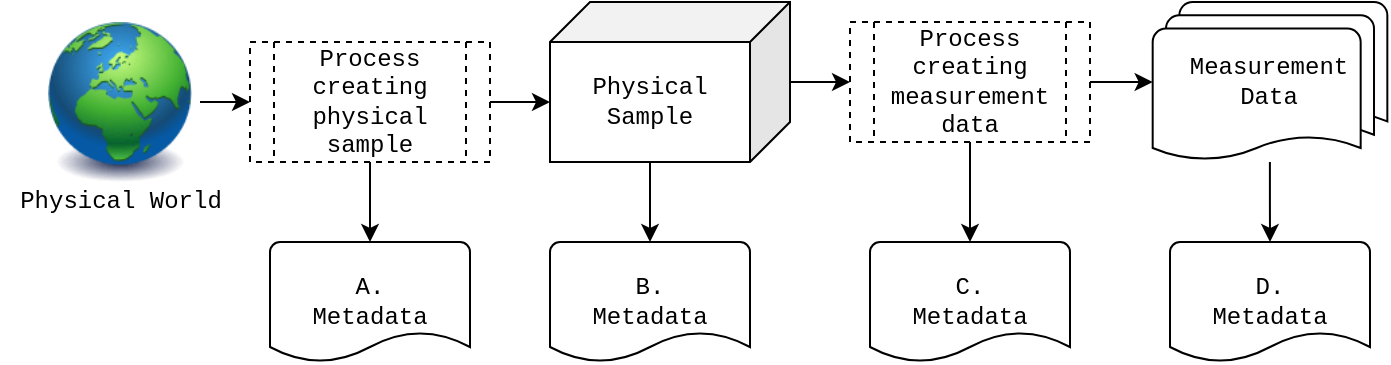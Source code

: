 <mxfile version="14.1.9" type="github">
  <diagram id="RGd7XV1pYTuo3tuU7DHx" name="Page-1">
    <mxGraphModel dx="1380" dy="1113" grid="1" gridSize="10" guides="1" tooltips="1" connect="1" arrows="1" fold="1" page="1" pageScale="1" pageWidth="850" pageHeight="1100" math="0" shadow="0">
      <root>
        <mxCell id="0" />
        <mxCell id="1" parent="0" />
        <mxCell id="s7zJEnfMQ0ALeU3BhG2H-8" style="edgeStyle=orthogonalEdgeStyle;rounded=0;orthogonalLoop=1;jettySize=auto;html=1;entryX=0;entryY=0;entryDx=120;entryDy=50;entryPerimeter=0;fontFamily=Cousine;fontSource=https%3A%2F%2Ffonts.googleapis.com%2Fcss%3Ffamily%3DCousine;" parent="1" source="s7zJEnfMQ0ALeU3BhG2H-9" target="s7zJEnfMQ0ALeU3BhG2H-1" edge="1">
          <mxGeometry relative="1" as="geometry" />
        </mxCell>
        <mxCell id="s7zJEnfMQ0ALeU3BhG2H-11" style="edgeStyle=orthogonalEdgeStyle;rounded=0;orthogonalLoop=1;jettySize=auto;html=1;exitX=1;exitY=0.5;exitDx=0;exitDy=0;entryX=0;entryY=0.5;entryDx=0;entryDy=0;" parent="1" source="JJYFXMo6sh2HrK5eS38Y-1" target="s7zJEnfMQ0ALeU3BhG2H-9" edge="1">
          <mxGeometry relative="1" as="geometry" />
        </mxCell>
        <mxCell id="s7zJEnfMQ0ALeU3BhG2H-16" style="edgeStyle=orthogonalEdgeStyle;rounded=0;orthogonalLoop=1;jettySize=auto;html=1;exitX=0;exitY=0;exitDx=70;exitDy=80;exitPerimeter=0;entryX=0.5;entryY=0;entryDx=0;entryDy=0;entryPerimeter=0;" parent="1" source="s7zJEnfMQ0ALeU3BhG2H-1" target="s7zJEnfMQ0ALeU3BhG2H-15" edge="1">
          <mxGeometry relative="1" as="geometry" />
        </mxCell>
        <mxCell id="s7zJEnfMQ0ALeU3BhG2H-19" style="edgeStyle=orthogonalEdgeStyle;rounded=0;orthogonalLoop=1;jettySize=auto;html=1;entryX=0;entryY=0.5;entryDx=0;entryDy=0;fontFamily=Cousine;fontSource=https%3A%2F%2Ffonts.googleapis.com%2Fcss%3Ffamily%3DCousine;" parent="1" source="s7zJEnfMQ0ALeU3BhG2H-1" target="s7zJEnfMQ0ALeU3BhG2H-18" edge="1">
          <mxGeometry relative="1" as="geometry" />
        </mxCell>
        <mxCell id="s7zJEnfMQ0ALeU3BhG2H-1" value="Physical&lt;br&gt;Sample" style="shape=cube;whiteSpace=wrap;html=1;boundedLbl=1;backgroundOutline=1;darkOpacity=0.05;darkOpacity2=0.1;flipH=1;fontFamily=Cousine;fontSource=https%3A%2F%2Ffonts.googleapis.com%2Fcss%3Ffamily%3DCousine;" parent="1" vertex="1">
          <mxGeometry x="330" y="40" width="120" height="80" as="geometry" />
        </mxCell>
        <mxCell id="s7zJEnfMQ0ALeU3BhG2H-24" style="edgeStyle=orthogonalEdgeStyle;rounded=0;orthogonalLoop=1;jettySize=auto;html=1;entryX=0.5;entryY=0;entryDx=0;entryDy=0;entryPerimeter=0;strokeWidth=1;" parent="1" source="s7zJEnfMQ0ALeU3BhG2H-4" target="s7zJEnfMQ0ALeU3BhG2H-23" edge="1">
          <mxGeometry relative="1" as="geometry" />
        </mxCell>
        <mxCell id="s7zJEnfMQ0ALeU3BhG2H-4" value="Measurement&lt;br&gt;Data" style="strokeWidth=1;html=1;shape=mxgraph.flowchart.multi-document;whiteSpace=wrap;fontFamily=Cousine;fontSource=https%3A%2F%2Ffonts.googleapis.com%2Fcss%3Ffamily%3DCousine;" parent="1" vertex="1">
          <mxGeometry x="631.34" y="40" width="117.33" height="80" as="geometry" />
        </mxCell>
        <mxCell id="s7zJEnfMQ0ALeU3BhG2H-5" value="A.&lt;br&gt;Metadata" style="strokeWidth=1;html=1;shape=mxgraph.flowchart.document2;whiteSpace=wrap;size=0.25;fontFamily=Cousine;fontSource=https%3A%2F%2Ffonts.googleapis.com%2Fcss%3Ffamily%3DCousine;" parent="1" vertex="1">
          <mxGeometry x="190" y="160" width="100" height="60" as="geometry" />
        </mxCell>
        <mxCell id="s7zJEnfMQ0ALeU3BhG2H-14" style="edgeStyle=orthogonalEdgeStyle;rounded=0;orthogonalLoop=1;jettySize=auto;html=1;exitX=0.5;exitY=1;exitDx=0;exitDy=0;entryX=0.5;entryY=0;entryDx=0;entryDy=0;entryPerimeter=0;" parent="1" source="s7zJEnfMQ0ALeU3BhG2H-9" target="s7zJEnfMQ0ALeU3BhG2H-5" edge="1">
          <mxGeometry relative="1" as="geometry" />
        </mxCell>
        <mxCell id="s7zJEnfMQ0ALeU3BhG2H-9" value="Process creating&lt;br&gt;physical sample" style="shape=process;whiteSpace=wrap;html=1;backgroundOutline=1;fontFamily=Cousine;fontSource=https%3A%2F%2Ffonts.googleapis.com%2Fcss%3Ffamily%3DCousine;dashed=1;" parent="1" vertex="1">
          <mxGeometry x="180" y="60" width="120" height="60" as="geometry" />
        </mxCell>
        <mxCell id="s7zJEnfMQ0ALeU3BhG2H-13" value="" style="group;fontFamily=Cousine;fontSource=https%3A%2F%2Ffonts.googleapis.com%2Fcss%3Ffamily%3DCousine;" parent="1" vertex="1" connectable="0">
          <mxGeometry x="70" y="50" width="105" height="100" as="geometry" />
        </mxCell>
        <mxCell id="JJYFXMo6sh2HrK5eS38Y-1" value="" style="image;html=1;image=img/lib/clip_art/general/Earth_globe_128x128.png" parent="s7zJEnfMQ0ALeU3BhG2H-13" vertex="1">
          <mxGeometry x="5" width="80" height="80" as="geometry" />
        </mxCell>
        <mxCell id="s7zJEnfMQ0ALeU3BhG2H-6" value="Physical World" style="text;html=1;align=center;verticalAlign=middle;resizable=0;points=[];autosize=1;fontFamily=Cousine;fontSource=https%3A%2F%2Ffonts.googleapis.com%2Fcss%3Ffamily%3DCousine;" parent="s7zJEnfMQ0ALeU3BhG2H-13" vertex="1">
          <mxGeometry x="-15" y="80" width="120" height="20" as="geometry" />
        </mxCell>
        <mxCell id="s7zJEnfMQ0ALeU3BhG2H-15" value="B.&lt;br&gt;Metadata" style="strokeWidth=1;html=1;shape=mxgraph.flowchart.document2;whiteSpace=wrap;size=0.25;fontFamily=Cousine;fontSource=https%3A%2F%2Ffonts.googleapis.com%2Fcss%3Ffamily%3DCousine;" parent="1" vertex="1">
          <mxGeometry x="330" y="160" width="100" height="60" as="geometry" />
        </mxCell>
        <mxCell id="s7zJEnfMQ0ALeU3BhG2H-20" style="edgeStyle=orthogonalEdgeStyle;rounded=0;orthogonalLoop=1;jettySize=auto;html=1;exitX=1;exitY=0.5;exitDx=0;exitDy=0;entryX=0;entryY=0.5;entryDx=0;entryDy=0;entryPerimeter=0;fontFamily=Cousine;fontSource=https%3A%2F%2Ffonts.googleapis.com%2Fcss%3Ffamily%3DCousine;" parent="1" source="s7zJEnfMQ0ALeU3BhG2H-18" target="s7zJEnfMQ0ALeU3BhG2H-4" edge="1">
          <mxGeometry relative="1" as="geometry" />
        </mxCell>
        <mxCell id="s7zJEnfMQ0ALeU3BhG2H-22" style="edgeStyle=orthogonalEdgeStyle;rounded=0;orthogonalLoop=1;jettySize=auto;html=1;exitX=0.5;exitY=1;exitDx=0;exitDy=0;entryX=0.5;entryY=0;entryDx=0;entryDy=0;entryPerimeter=0;" parent="1" source="s7zJEnfMQ0ALeU3BhG2H-18" target="s7zJEnfMQ0ALeU3BhG2H-21" edge="1">
          <mxGeometry relative="1" as="geometry" />
        </mxCell>
        <mxCell id="s7zJEnfMQ0ALeU3BhG2H-18" value="Process creating&lt;br&gt;measurement&lt;br&gt;data" style="shape=process;whiteSpace=wrap;html=1;backgroundOutline=1;fontFamily=Cousine;fontSource=https%3A%2F%2Ffonts.googleapis.com%2Fcss%3Ffamily%3DCousine;dashed=1;" parent="1" vertex="1">
          <mxGeometry x="480" y="50" width="120" height="60" as="geometry" />
        </mxCell>
        <mxCell id="s7zJEnfMQ0ALeU3BhG2H-21" value="C.&lt;br&gt;Metadata" style="strokeWidth=1;html=1;shape=mxgraph.flowchart.document2;whiteSpace=wrap;size=0.25;fontFamily=Cousine;fontSource=https%3A%2F%2Ffonts.googleapis.com%2Fcss%3Ffamily%3DCousine;" parent="1" vertex="1">
          <mxGeometry x="490" y="160" width="100" height="60" as="geometry" />
        </mxCell>
        <mxCell id="s7zJEnfMQ0ALeU3BhG2H-23" value="D.&lt;br&gt;Metadata" style="strokeWidth=1;html=1;shape=mxgraph.flowchart.document2;whiteSpace=wrap;size=0.25;fontFamily=Cousine;fontSource=https%3A%2F%2Ffonts.googleapis.com%2Fcss%3Ffamily%3DCousine;" parent="1" vertex="1">
          <mxGeometry x="640" y="160" width="100" height="60" as="geometry" />
        </mxCell>
      </root>
    </mxGraphModel>
  </diagram>
</mxfile>
